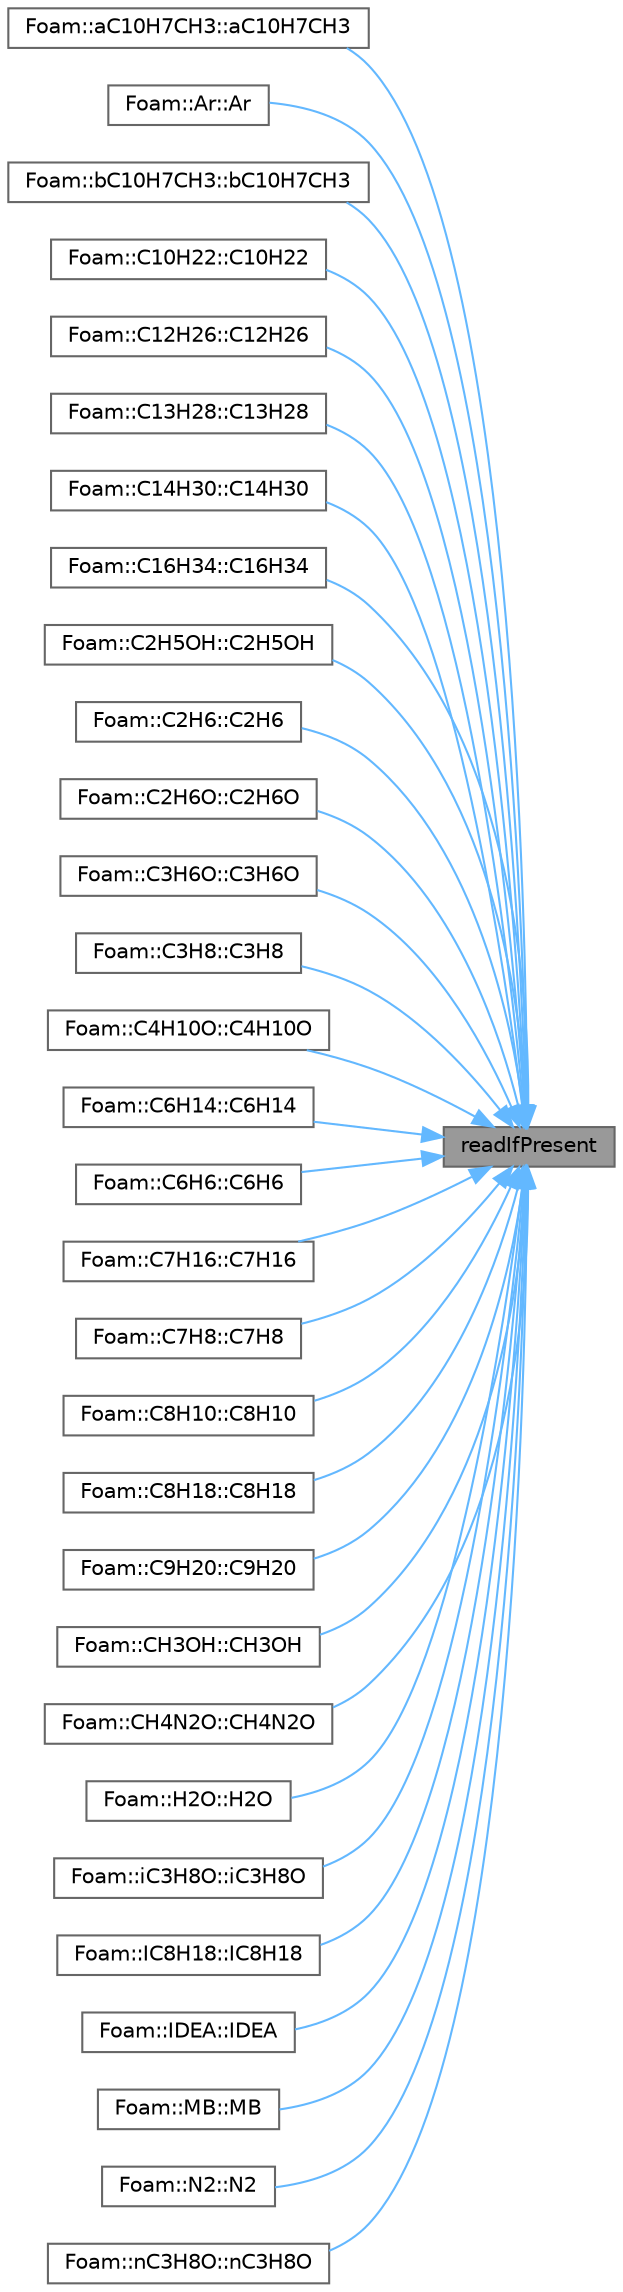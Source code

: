 digraph "readIfPresent"
{
 // LATEX_PDF_SIZE
  bgcolor="transparent";
  edge [fontname=Helvetica,fontsize=10,labelfontname=Helvetica,labelfontsize=10];
  node [fontname=Helvetica,fontsize=10,shape=box,height=0.2,width=0.4];
  rankdir="RL";
  Node1 [id="Node000001",label="readIfPresent",height=0.2,width=0.4,color="gray40", fillcolor="grey60", style="filled", fontcolor="black",tooltip=" "];
  Node1 -> Node2 [id="edge1_Node000001_Node000002",dir="back",color="steelblue1",style="solid",tooltip=" "];
  Node2 [id="Node000002",label="Foam::aC10H7CH3::aC10H7CH3",height=0.2,width=0.4,color="grey40", fillcolor="white", style="filled",URL="$classFoam_1_1aC10H7CH3.html#aeacab5ac6612445a694df97e1a490d88",tooltip=" "];
  Node1 -> Node3 [id="edge2_Node000001_Node000003",dir="back",color="steelblue1",style="solid",tooltip=" "];
  Node3 [id="Node000003",label="Foam::Ar::Ar",height=0.2,width=0.4,color="grey40", fillcolor="white", style="filled",URL="$classFoam_1_1Ar.html#afb9e426aa802f52e28563fb9d3623e9b",tooltip=" "];
  Node1 -> Node4 [id="edge3_Node000001_Node000004",dir="back",color="steelblue1",style="solid",tooltip=" "];
  Node4 [id="Node000004",label="Foam::bC10H7CH3::bC10H7CH3",height=0.2,width=0.4,color="grey40", fillcolor="white", style="filled",URL="$classFoam_1_1bC10H7CH3.html#ad95d8ca3c82b548658f7b92e74123f2f",tooltip=" "];
  Node1 -> Node5 [id="edge4_Node000001_Node000005",dir="back",color="steelblue1",style="solid",tooltip=" "];
  Node5 [id="Node000005",label="Foam::C10H22::C10H22",height=0.2,width=0.4,color="grey40", fillcolor="white", style="filled",URL="$classFoam_1_1C10H22.html#ababf39b21aab0fcdf7d79e93d035fa6b",tooltip=" "];
  Node1 -> Node6 [id="edge5_Node000001_Node000006",dir="back",color="steelblue1",style="solid",tooltip=" "];
  Node6 [id="Node000006",label="Foam::C12H26::C12H26",height=0.2,width=0.4,color="grey40", fillcolor="white", style="filled",URL="$classFoam_1_1C12H26.html#aef96ac3ab92853a751d8de0b3ec15f51",tooltip=" "];
  Node1 -> Node7 [id="edge6_Node000001_Node000007",dir="back",color="steelblue1",style="solid",tooltip=" "];
  Node7 [id="Node000007",label="Foam::C13H28::C13H28",height=0.2,width=0.4,color="grey40", fillcolor="white", style="filled",URL="$classFoam_1_1C13H28.html#a5d995245721b45e9c75daba0b26c88c7",tooltip=" "];
  Node1 -> Node8 [id="edge7_Node000001_Node000008",dir="back",color="steelblue1",style="solid",tooltip=" "];
  Node8 [id="Node000008",label="Foam::C14H30::C14H30",height=0.2,width=0.4,color="grey40", fillcolor="white", style="filled",URL="$classFoam_1_1C14H30.html#a1de31f180982e8bc4a3ca664ce963380",tooltip=" "];
  Node1 -> Node9 [id="edge8_Node000001_Node000009",dir="back",color="steelblue1",style="solid",tooltip=" "];
  Node9 [id="Node000009",label="Foam::C16H34::C16H34",height=0.2,width=0.4,color="grey40", fillcolor="white", style="filled",URL="$classFoam_1_1C16H34.html#a2a3d44e2800e187dde8fc5cf599539fe",tooltip=" "];
  Node1 -> Node10 [id="edge9_Node000001_Node000010",dir="back",color="steelblue1",style="solid",tooltip=" "];
  Node10 [id="Node000010",label="Foam::C2H5OH::C2H5OH",height=0.2,width=0.4,color="grey40", fillcolor="white", style="filled",URL="$classFoam_1_1C2H5OH.html#a6f5e336d6385851d8d5e0673defb7058",tooltip=" "];
  Node1 -> Node11 [id="edge10_Node000001_Node000011",dir="back",color="steelblue1",style="solid",tooltip=" "];
  Node11 [id="Node000011",label="Foam::C2H6::C2H6",height=0.2,width=0.4,color="grey40", fillcolor="white", style="filled",URL="$classFoam_1_1C2H6.html#a30b0698cd647de6696a982dd4acfb21d",tooltip=" "];
  Node1 -> Node12 [id="edge11_Node000001_Node000012",dir="back",color="steelblue1",style="solid",tooltip=" "];
  Node12 [id="Node000012",label="Foam::C2H6O::C2H6O",height=0.2,width=0.4,color="grey40", fillcolor="white", style="filled",URL="$classFoam_1_1C2H6O.html#aa2faa43d6907604114b4daadf8fcd12d",tooltip=" "];
  Node1 -> Node13 [id="edge12_Node000001_Node000013",dir="back",color="steelblue1",style="solid",tooltip=" "];
  Node13 [id="Node000013",label="Foam::C3H6O::C3H6O",height=0.2,width=0.4,color="grey40", fillcolor="white", style="filled",URL="$classFoam_1_1C3H6O.html#a313f9f5915b9727d6cbb1212a2e5d932",tooltip=" "];
  Node1 -> Node14 [id="edge13_Node000001_Node000014",dir="back",color="steelblue1",style="solid",tooltip=" "];
  Node14 [id="Node000014",label="Foam::C3H8::C3H8",height=0.2,width=0.4,color="grey40", fillcolor="white", style="filled",URL="$classFoam_1_1C3H8.html#a884902e1427bba9f9dc3a0c66b8bd916",tooltip=" "];
  Node1 -> Node15 [id="edge14_Node000001_Node000015",dir="back",color="steelblue1",style="solid",tooltip=" "];
  Node15 [id="Node000015",label="Foam::C4H10O::C4H10O",height=0.2,width=0.4,color="grey40", fillcolor="white", style="filled",URL="$classFoam_1_1C4H10O.html#a6b73abf03b682fbc856d335f755530d7",tooltip=" "];
  Node1 -> Node16 [id="edge15_Node000001_Node000016",dir="back",color="steelblue1",style="solid",tooltip=" "];
  Node16 [id="Node000016",label="Foam::C6H14::C6H14",height=0.2,width=0.4,color="grey40", fillcolor="white", style="filled",URL="$classFoam_1_1C6H14.html#ab9dd265538609a08abf2b980e2d74f35",tooltip=" "];
  Node1 -> Node17 [id="edge16_Node000001_Node000017",dir="back",color="steelblue1",style="solid",tooltip=" "];
  Node17 [id="Node000017",label="Foam::C6H6::C6H6",height=0.2,width=0.4,color="grey40", fillcolor="white", style="filled",URL="$classFoam_1_1C6H6.html#a42680a0e1966c946b8d71de5b8f98882",tooltip=" "];
  Node1 -> Node18 [id="edge17_Node000001_Node000018",dir="back",color="steelblue1",style="solid",tooltip=" "];
  Node18 [id="Node000018",label="Foam::C7H16::C7H16",height=0.2,width=0.4,color="grey40", fillcolor="white", style="filled",URL="$classFoam_1_1C7H16.html#ad23dcfbe9c1660ed99e2ec08f0596f0e",tooltip=" "];
  Node1 -> Node19 [id="edge18_Node000001_Node000019",dir="back",color="steelblue1",style="solid",tooltip=" "];
  Node19 [id="Node000019",label="Foam::C7H8::C7H8",height=0.2,width=0.4,color="grey40", fillcolor="white", style="filled",URL="$classFoam_1_1C7H8.html#a87a7abdb478dfdd26c59b0661a366a9b",tooltip=" "];
  Node1 -> Node20 [id="edge19_Node000001_Node000020",dir="back",color="steelblue1",style="solid",tooltip=" "];
  Node20 [id="Node000020",label="Foam::C8H10::C8H10",height=0.2,width=0.4,color="grey40", fillcolor="white", style="filled",URL="$classFoam_1_1C8H10.html#ae1819b7a9b82ee6089e43da26a340daf",tooltip=" "];
  Node1 -> Node21 [id="edge20_Node000001_Node000021",dir="back",color="steelblue1",style="solid",tooltip=" "];
  Node21 [id="Node000021",label="Foam::C8H18::C8H18",height=0.2,width=0.4,color="grey40", fillcolor="white", style="filled",URL="$classFoam_1_1C8H18.html#a05d52437b5707c9a2d7c683b71a862be",tooltip=" "];
  Node1 -> Node22 [id="edge21_Node000001_Node000022",dir="back",color="steelblue1",style="solid",tooltip=" "];
  Node22 [id="Node000022",label="Foam::C9H20::C9H20",height=0.2,width=0.4,color="grey40", fillcolor="white", style="filled",URL="$classFoam_1_1C9H20.html#a9822ae4fe4eadbbb8ff0968c8fefaf8a",tooltip=" "];
  Node1 -> Node23 [id="edge22_Node000001_Node000023",dir="back",color="steelblue1",style="solid",tooltip=" "];
  Node23 [id="Node000023",label="Foam::CH3OH::CH3OH",height=0.2,width=0.4,color="grey40", fillcolor="white", style="filled",URL="$classFoam_1_1CH3OH.html#a00104e4a7c050428f8b8f29e4a8c40c1",tooltip=" "];
  Node1 -> Node24 [id="edge23_Node000001_Node000024",dir="back",color="steelblue1",style="solid",tooltip=" "];
  Node24 [id="Node000024",label="Foam::CH4N2O::CH4N2O",height=0.2,width=0.4,color="grey40", fillcolor="white", style="filled",URL="$classFoam_1_1CH4N2O.html#a6304d1759031cd17bbb2b8446f2d7405",tooltip=" "];
  Node1 -> Node25 [id="edge24_Node000001_Node000025",dir="back",color="steelblue1",style="solid",tooltip=" "];
  Node25 [id="Node000025",label="Foam::H2O::H2O",height=0.2,width=0.4,color="grey40", fillcolor="white", style="filled",URL="$classFoam_1_1H2O.html#a3c8ecbf6a3f8c8b4f907734b76159817",tooltip=" "];
  Node1 -> Node26 [id="edge25_Node000001_Node000026",dir="back",color="steelblue1",style="solid",tooltip=" "];
  Node26 [id="Node000026",label="Foam::iC3H8O::iC3H8O",height=0.2,width=0.4,color="grey40", fillcolor="white", style="filled",URL="$classFoam_1_1iC3H8O.html#ad4a79aded3e00aab9da015c74a5bae65",tooltip=" "];
  Node1 -> Node27 [id="edge26_Node000001_Node000027",dir="back",color="steelblue1",style="solid",tooltip=" "];
  Node27 [id="Node000027",label="Foam::IC8H18::IC8H18",height=0.2,width=0.4,color="grey40", fillcolor="white", style="filled",URL="$classFoam_1_1IC8H18.html#a9f0d4ffa2b04bea86e81d51330608b15",tooltip=" "];
  Node1 -> Node28 [id="edge27_Node000001_Node000028",dir="back",color="steelblue1",style="solid",tooltip=" "];
  Node28 [id="Node000028",label="Foam::IDEA::IDEA",height=0.2,width=0.4,color="grey40", fillcolor="white", style="filled",URL="$classFoam_1_1IDEA.html#a97bf68201d25ac79a846ca4b7108167f",tooltip=" "];
  Node1 -> Node29 [id="edge28_Node000001_Node000029",dir="back",color="steelblue1",style="solid",tooltip=" "];
  Node29 [id="Node000029",label="Foam::MB::MB",height=0.2,width=0.4,color="grey40", fillcolor="white", style="filled",URL="$classFoam_1_1MB.html#a629b78018f53db758bc752270728c677",tooltip=" "];
  Node1 -> Node30 [id="edge29_Node000001_Node000030",dir="back",color="steelblue1",style="solid",tooltip=" "];
  Node30 [id="Node000030",label="Foam::N2::N2",height=0.2,width=0.4,color="grey40", fillcolor="white", style="filled",URL="$classFoam_1_1N2.html#abf29840d3a71b518a17ecf0abe996ca6",tooltip=" "];
  Node1 -> Node31 [id="edge30_Node000001_Node000031",dir="back",color="steelblue1",style="solid",tooltip=" "];
  Node31 [id="Node000031",label="Foam::nC3H8O::nC3H8O",height=0.2,width=0.4,color="grey40", fillcolor="white", style="filled",URL="$classFoam_1_1nC3H8O.html#a99fcd3a8be62cdcb180661ed5ed0ac30",tooltip=" "];
}
